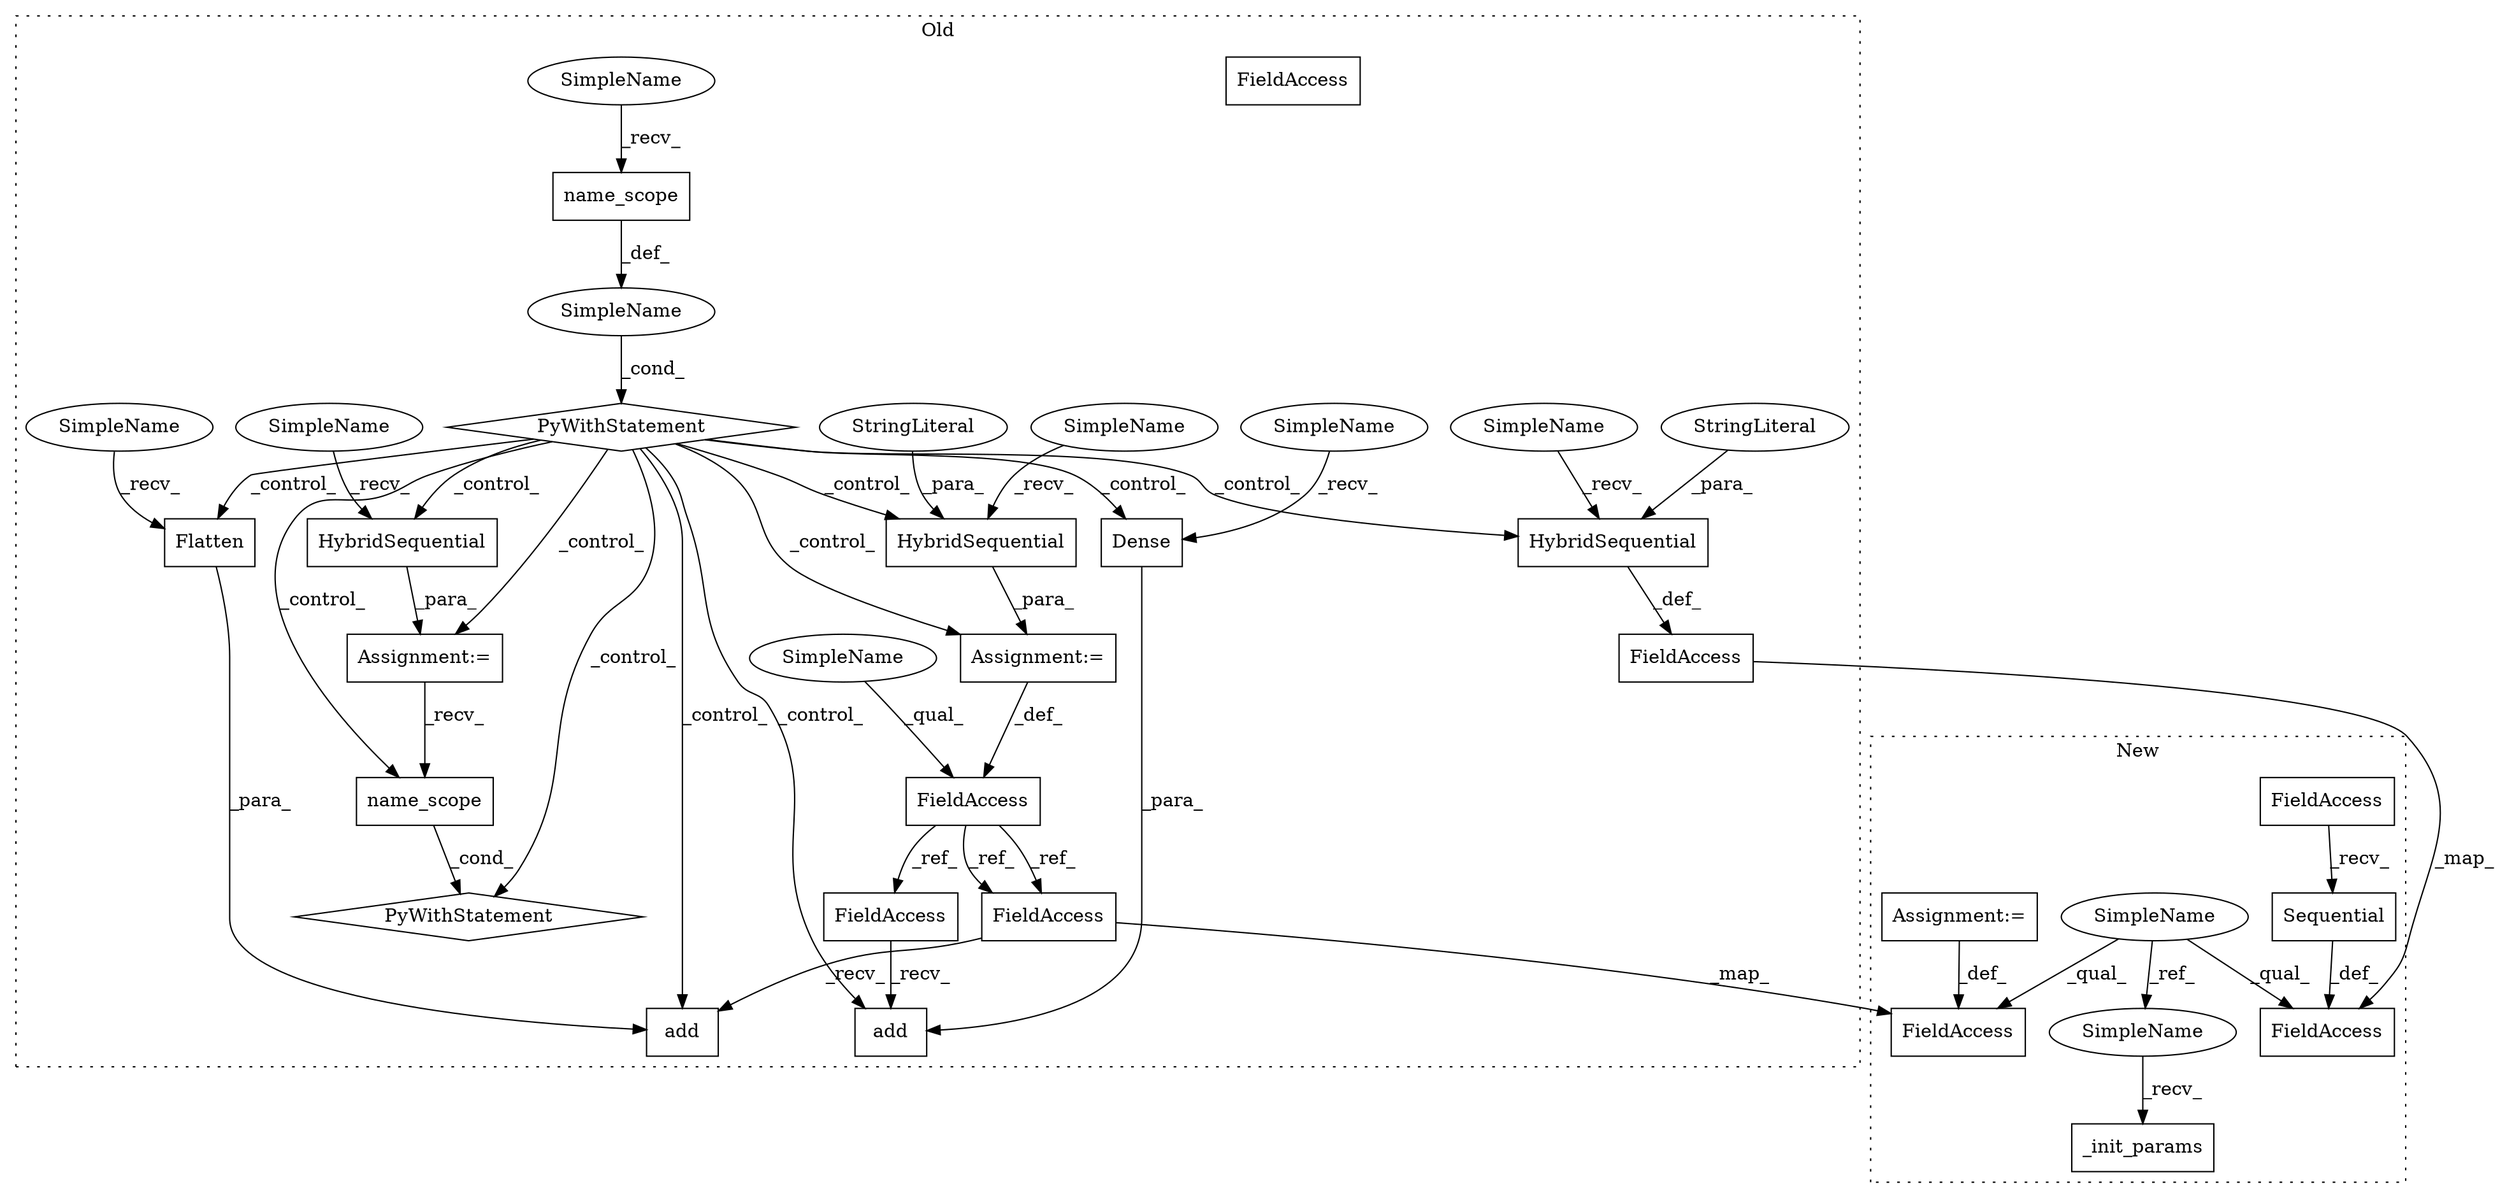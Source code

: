 digraph G {
subgraph cluster0 {
1 [label="HybridSequential" a="32" s="4808,4827" l="17,1" shape="box"];
3 [label="SimpleName" a="42" s="" l="" shape="ellipse"];
4 [label="Assignment:=" a="7" s="3820" l="1" shape="box"];
5 [label="Dense" a="32" s="4983,5008" l="6,1" shape="box"];
6 [label="HybridSequential" a="32" s="3414,3433" l="17,1" shape="box"];
7 [label="add" a="32" s="4976,5009" l="4,1" shape="box"];
8 [label="FieldAccess" a="22" s="4793" l="11" shape="box"];
9 [label="add" a="32" s="4848,4864" l="4,1" shape="box"];
10 [label="Flatten" a="32" s="4855" l="9" shape="box"];
13 [label="FieldAccess" a="22" s="3397" l="13" shape="box"];
16 [label="FieldAccess" a="22" s="4836" l="11" shape="box"];
18 [label="StringLiteral" a="45" s="3431" l="2" shape="ellipse"];
19 [label="StringLiteral" a="45" s="4825" l="2" shape="ellipse"];
21 [label="HybridSequential" a="32" s="3824,3865" l="17,1" shape="box"];
22 [label="PyWithStatement" a="104" s="3360,3387" l="10,2" shape="diamond"];
23 [label="name_scope" a="32" s="3892" l="12" shape="box"];
24 [label="PyWithStatement" a="104" s="3876,3904" l="10,2" shape="diamond"];
25 [label="name_scope" a="32" s="3375" l="12" shape="box"];
26 [label="Assignment:=" a="7" s="4804" l="1" shape="box"];
27 [label="FieldAccess" a="22" s="4836" l="11" shape="box"];
28 [label="FieldAccess" a="22" s="4964" l="11" shape="box"];
29 [label="SimpleName" a="42" s="4852" l="2" shape="ellipse"];
30 [label="SimpleName" a="42" s="3411" l="2" shape="ellipse"];
31 [label="SimpleName" a="42" s="4805" l="2" shape="ellipse"];
32 [label="SimpleName" a="42" s="4980" l="2" shape="ellipse"];
33 [label="SimpleName" a="42" s="3821" l="2" shape="ellipse"];
35 [label="SimpleName" a="42" s="3370" l="4" shape="ellipse"];
36 [label="SimpleName" a="42" s="4793" l="4" shape="ellipse"];
label = "Old";
style="dotted";
}
subgraph cluster1 {
2 [label="_init_params" a="32" s="4813" l="14" shape="box"];
11 [label="SimpleName" a="42" s="2684" l="4" shape="ellipse"];
12 [label="FieldAccess" a="22" s="3217" l="13" shape="box"];
14 [label="Sequential" a="32" s="3240" l="12" shape="box"];
15 [label="FieldAccess" a="22" s="3231" l="5" shape="box"];
17 [label="FieldAccess" a="22" s="4586" l="11" shape="box"];
20 [label="Assignment:=" a="7" s="4597" l="1" shape="box"];
34 [label="SimpleName" a="42" s="4808" l="4" shape="ellipse"];
label = "New";
style="dotted";
}
1 -> 26 [label="_para_"];
3 -> 22 [label="_cond_"];
4 -> 23 [label="_recv_"];
5 -> 7 [label="_para_"];
6 -> 13 [label="_def_"];
8 -> 27 [label="_ref_"];
8 -> 28 [label="_ref_"];
8 -> 27 [label="_ref_"];
10 -> 9 [label="_para_"];
11 -> 17 [label="_qual_"];
11 -> 34 [label="_ref_"];
11 -> 12 [label="_qual_"];
13 -> 12 [label="_map_"];
14 -> 12 [label="_def_"];
15 -> 14 [label="_recv_"];
18 -> 6 [label="_para_"];
19 -> 1 [label="_para_"];
20 -> 17 [label="_def_"];
21 -> 4 [label="_para_"];
22 -> 1 [label="_control_"];
22 -> 4 [label="_control_"];
22 -> 7 [label="_control_"];
22 -> 24 [label="_control_"];
22 -> 10 [label="_control_"];
22 -> 23 [label="_control_"];
22 -> 6 [label="_control_"];
22 -> 5 [label="_control_"];
22 -> 21 [label="_control_"];
22 -> 9 [label="_control_"];
22 -> 26 [label="_control_"];
23 -> 24 [label="_cond_"];
25 -> 3 [label="_def_"];
26 -> 8 [label="_def_"];
27 -> 9 [label="_recv_"];
27 -> 17 [label="_map_"];
28 -> 7 [label="_recv_"];
29 -> 10 [label="_recv_"];
30 -> 6 [label="_recv_"];
31 -> 1 [label="_recv_"];
32 -> 5 [label="_recv_"];
33 -> 21 [label="_recv_"];
34 -> 2 [label="_recv_"];
35 -> 25 [label="_recv_"];
36 -> 8 [label="_qual_"];
}